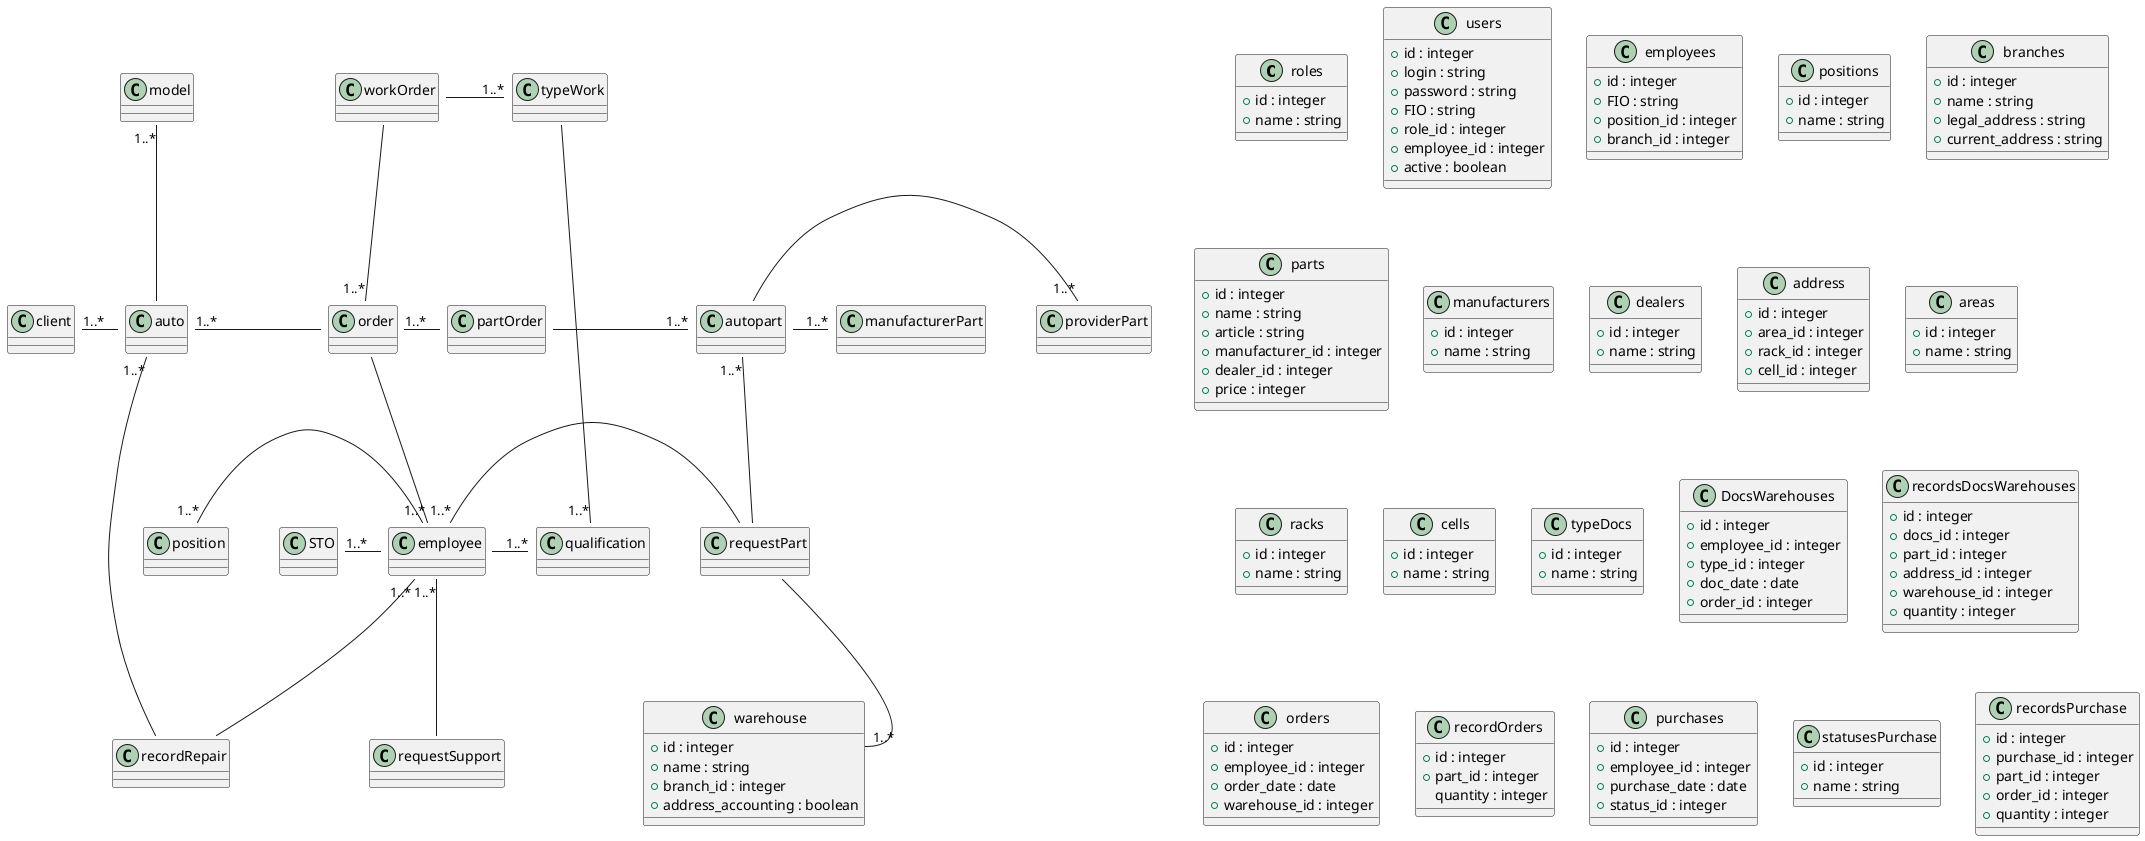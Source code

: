 @startuml Domain model
'left to right direction

class roles {
    +id : integer 
    +name : string 
}

class users {
    +id : integer 
    +login : string 
    +password : string
    +FIO : string
    +role_id : integer
    +employee_id : integer
    +active : boolean
}

class employees {
    +id : integer 
    +FIO : string
    +position_id : integer
    +branch_id : integer 
}

class positions {
    +id : integer 
    +name : string 
}

class branches {
    +id : integer 
    +name : string
    +legal_address : string
    +current_address : string 
}

class parts {
    +id : integer 
    +name : string 
    +article : string
    +manufacturer_id : integer
    +dealer_id : integer
    +price : integer
}

class manufacturers {
    +id : integer 
    +name : string 
}

class dealers {
    +id : integer 
    +name : string 
}

class warehouse {
    +id : integer 
    +name : string
    +branch_id : integer
    +address_accounting : boolean 
}

class address {
    +id : integer 
    +area_id : integer
    +rack_id : integer
    +cell_id : integer 
}

class areas {
    +id : integer 
    +name : string 
}

class racks {
    +id : integer 
    +name : string 
}

class cells {
    +id : integer 
    +name : string 
}

class typeDocs {
    +id : integer 
    +name : string 
}

class DocsWarehouses {
    +id : integer 
    +employee_id : integer
    +type_id : integer
    +doc_date : date 
    +order_id : integer
}

class recordsDocsWarehouses {
    +id : integer 
    +docs_id : integer
    +part_id : integer
    +address_id : integer
    +warehouse_id : integer
    +quantity : integer
}

class orders {
    +id : integer 
    +employee_id : integer
    +order_date : date
    +warehouse_id : integer 
}

class recordOrders {
    +id : integer 
    +part_id : integer
    quantity : integer 
}

class purchases {
    +id : integer 
    +employee_id : integer
    +purchase_date : date
    +status_id : integer
}

class statusesPurchase {
    +id : integer 
    +name : string 
}

class recordsPurchase {
    +id : integer 
    +purchase_id : integer
    +part_id : integer
    +order_id : integer
    +quantity : integer 
}


employee::id "1..*" -up- order::employee_master_id
auto::id "1..*" -right- order::auto_id

client::id "1..*" -right- auto::client_id
model::id "1..*" -down- auto::model_id

position::id "1..*" -right- employee::position_id 
STO::id "1..*" -right- employee::sto_id
qualification::id "1..*" -left- employee::qualification_id

employee::id "1..*" -down- requestSupport::employee_id
employee::id "1..*" -down- recordRepair::employee_id
employee::id "1..*" -right- requestPart::employee_id

auto::id "1..*" - recordRepair::auto_id

warehouse::id "1..*" -up- requestPart::warehouse_id

order::id "1..*" -right- partOrder::order_id

autopart::id "1..*" -left- partOrder::autopart_id

providerPart::id "1..*" -left- autopart::provider_part_id
manufacturerPart::id "1..*" -left- autopart::manufacturer_part_id

typeWork::id "1..*" -left- workOrder::typeWork_id
order::id "1..*" -up- workOrder::order_id

qualification::id "1..*" -up- typeWork::qualification_id

autopart::id "1..*" -down- requestPart::autopart_id

@enduml